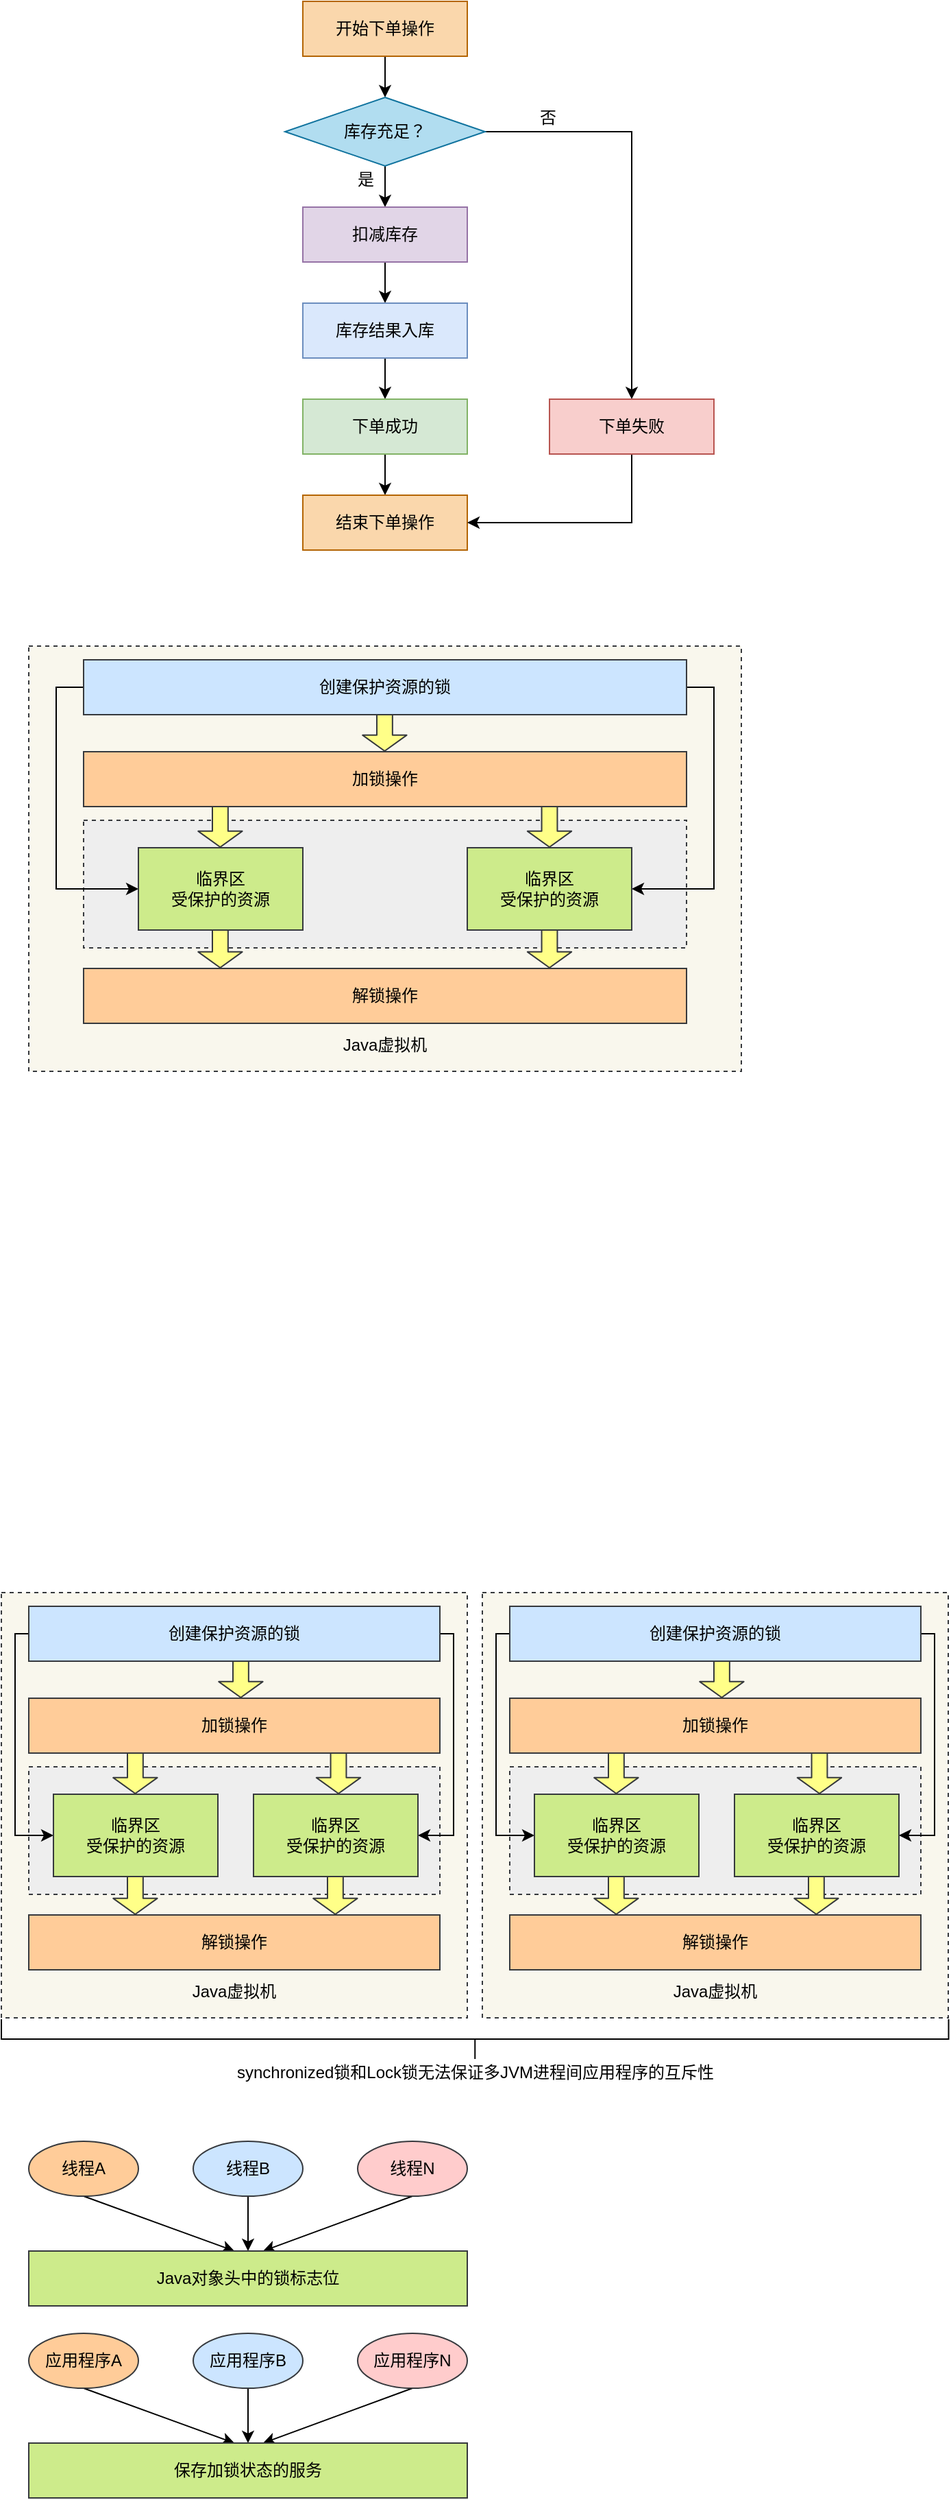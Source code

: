 <mxfile version="14.1.8" type="device"><diagram id="C5RBs43oDa-KdzZeNtuy" name="Page-1"><mxGraphModel dx="805" dy="462" grid="1" gridSize="10" guides="1" tooltips="1" connect="1" arrows="1" fold="1" page="1" pageScale="1" pageWidth="827" pageHeight="1169" math="0" shadow="0"><root><mxCell id="WIyWlLk6GJQsqaUBKTNV-0"/><mxCell id="WIyWlLk6GJQsqaUBKTNV-1" parent="WIyWlLk6GJQsqaUBKTNV-0"/><mxCell id="q18aD2F__ilSNMHQXpzZ-23" value="" style="rounded=0;whiteSpace=wrap;html=1;dashed=1;fillColor=#f9f7ed;strokeColor=#36393d;" vertex="1" parent="WIyWlLk6GJQsqaUBKTNV-1"><mxGeometry x="120" y="510" width="520" height="310" as="geometry"/></mxCell><mxCell id="q18aD2F__ilSNMHQXpzZ-21" value="" style="rounded=0;whiteSpace=wrap;html=1;fillColor=#eeeeee;strokeColor=#36393d;dashed=1;" vertex="1" parent="WIyWlLk6GJQsqaUBKTNV-1"><mxGeometry x="160" y="637" width="440" height="93" as="geometry"/></mxCell><mxCell id="q18aD2F__ilSNMHQXpzZ-7" style="edgeStyle=orthogonalEdgeStyle;rounded=0;orthogonalLoop=1;jettySize=auto;html=1;entryX=0.5;entryY=0;entryDx=0;entryDy=0;" edge="1" parent="WIyWlLk6GJQsqaUBKTNV-1" source="q18aD2F__ilSNMHQXpzZ-0" target="q18aD2F__ilSNMHQXpzZ-1"><mxGeometry relative="1" as="geometry"/></mxCell><mxCell id="q18aD2F__ilSNMHQXpzZ-0" value="开始下单操作" style="rounded=0;whiteSpace=wrap;html=1;fillColor=#fad7ac;strokeColor=#b46504;" vertex="1" parent="WIyWlLk6GJQsqaUBKTNV-1"><mxGeometry x="320" y="40" width="120" height="40" as="geometry"/></mxCell><mxCell id="q18aD2F__ilSNMHQXpzZ-9" style="edgeStyle=orthogonalEdgeStyle;rounded=0;orthogonalLoop=1;jettySize=auto;html=1;entryX=0.5;entryY=0;entryDx=0;entryDy=0;" edge="1" parent="WIyWlLk6GJQsqaUBKTNV-1" source="q18aD2F__ilSNMHQXpzZ-1" target="q18aD2F__ilSNMHQXpzZ-2"><mxGeometry relative="1" as="geometry"/></mxCell><mxCell id="q18aD2F__ilSNMHQXpzZ-13" style="edgeStyle=orthogonalEdgeStyle;rounded=0;orthogonalLoop=1;jettySize=auto;html=1;entryX=0.5;entryY=0;entryDx=0;entryDy=0;" edge="1" parent="WIyWlLk6GJQsqaUBKTNV-1" source="q18aD2F__ilSNMHQXpzZ-1" target="q18aD2F__ilSNMHQXpzZ-6"><mxGeometry relative="1" as="geometry"/></mxCell><mxCell id="q18aD2F__ilSNMHQXpzZ-1" value="库存充足？" style="rhombus;whiteSpace=wrap;html=1;fillColor=#b1ddf0;strokeColor=#10739e;" vertex="1" parent="WIyWlLk6GJQsqaUBKTNV-1"><mxGeometry x="307" y="110" width="146" height="50" as="geometry"/></mxCell><mxCell id="q18aD2F__ilSNMHQXpzZ-10" style="edgeStyle=orthogonalEdgeStyle;rounded=0;orthogonalLoop=1;jettySize=auto;html=1;entryX=0.5;entryY=0;entryDx=0;entryDy=0;" edge="1" parent="WIyWlLk6GJQsqaUBKTNV-1" source="q18aD2F__ilSNMHQXpzZ-2" target="q18aD2F__ilSNMHQXpzZ-3"><mxGeometry relative="1" as="geometry"/></mxCell><mxCell id="q18aD2F__ilSNMHQXpzZ-2" value="扣减库存" style="rounded=0;whiteSpace=wrap;html=1;fillColor=#e1d5e7;strokeColor=#9673a6;" vertex="1" parent="WIyWlLk6GJQsqaUBKTNV-1"><mxGeometry x="320" y="190" width="120" height="40" as="geometry"/></mxCell><mxCell id="q18aD2F__ilSNMHQXpzZ-11" style="edgeStyle=orthogonalEdgeStyle;rounded=0;orthogonalLoop=1;jettySize=auto;html=1;entryX=0.5;entryY=0;entryDx=0;entryDy=0;" edge="1" parent="WIyWlLk6GJQsqaUBKTNV-1" source="q18aD2F__ilSNMHQXpzZ-3" target="q18aD2F__ilSNMHQXpzZ-4"><mxGeometry relative="1" as="geometry"/></mxCell><mxCell id="q18aD2F__ilSNMHQXpzZ-3" value="库存结果入库" style="rounded=0;whiteSpace=wrap;html=1;fillColor=#dae8fc;strokeColor=#6c8ebf;" vertex="1" parent="WIyWlLk6GJQsqaUBKTNV-1"><mxGeometry x="320" y="260" width="120" height="40" as="geometry"/></mxCell><mxCell id="q18aD2F__ilSNMHQXpzZ-12" style="edgeStyle=orthogonalEdgeStyle;rounded=0;orthogonalLoop=1;jettySize=auto;html=1;entryX=0.5;entryY=0;entryDx=0;entryDy=0;" edge="1" parent="WIyWlLk6GJQsqaUBKTNV-1" source="q18aD2F__ilSNMHQXpzZ-4" target="q18aD2F__ilSNMHQXpzZ-5"><mxGeometry relative="1" as="geometry"/></mxCell><mxCell id="q18aD2F__ilSNMHQXpzZ-4" value="下单成功" style="rounded=0;whiteSpace=wrap;html=1;fillColor=#d5e8d4;strokeColor=#82b366;" vertex="1" parent="WIyWlLk6GJQsqaUBKTNV-1"><mxGeometry x="320" y="330" width="120" height="40" as="geometry"/></mxCell><mxCell id="q18aD2F__ilSNMHQXpzZ-5" value="结束下单操作" style="rounded=0;whiteSpace=wrap;html=1;fillColor=#fad7ac;strokeColor=#b46504;" vertex="1" parent="WIyWlLk6GJQsqaUBKTNV-1"><mxGeometry x="320" y="400" width="120" height="40" as="geometry"/></mxCell><mxCell id="q18aD2F__ilSNMHQXpzZ-14" style="edgeStyle=orthogonalEdgeStyle;rounded=0;orthogonalLoop=1;jettySize=auto;html=1;entryX=1;entryY=0.5;entryDx=0;entryDy=0;exitX=0.5;exitY=1;exitDx=0;exitDy=0;" edge="1" parent="WIyWlLk6GJQsqaUBKTNV-1" source="q18aD2F__ilSNMHQXpzZ-6" target="q18aD2F__ilSNMHQXpzZ-5"><mxGeometry relative="1" as="geometry"/></mxCell><mxCell id="q18aD2F__ilSNMHQXpzZ-6" value="下单失败" style="rounded=0;whiteSpace=wrap;html=1;fillColor=#f8cecc;strokeColor=#b85450;" vertex="1" parent="WIyWlLk6GJQsqaUBKTNV-1"><mxGeometry x="500" y="330" width="120" height="40" as="geometry"/></mxCell><mxCell id="q18aD2F__ilSNMHQXpzZ-15" value="是" style="text;html=1;strokeColor=none;fillColor=none;align=center;verticalAlign=middle;whiteSpace=wrap;rounded=0;" vertex="1" parent="WIyWlLk6GJQsqaUBKTNV-1"><mxGeometry x="346" y="160" width="40" height="20" as="geometry"/></mxCell><mxCell id="q18aD2F__ilSNMHQXpzZ-16" value="否" style="text;html=1;strokeColor=none;fillColor=none;align=center;verticalAlign=middle;whiteSpace=wrap;rounded=0;" vertex="1" parent="WIyWlLk6GJQsqaUBKTNV-1"><mxGeometry x="479" y="115" width="40" height="20" as="geometry"/></mxCell><mxCell id="q18aD2F__ilSNMHQXpzZ-24" style="edgeStyle=orthogonalEdgeStyle;rounded=0;orthogonalLoop=1;jettySize=auto;html=1;entryX=1;entryY=0.5;entryDx=0;entryDy=0;" edge="1" parent="WIyWlLk6GJQsqaUBKTNV-1" source="q18aD2F__ilSNMHQXpzZ-17" target="q18aD2F__ilSNMHQXpzZ-20"><mxGeometry relative="1" as="geometry"><Array as="points"><mxPoint x="620" y="540"/><mxPoint x="620" y="687"/></Array></mxGeometry></mxCell><mxCell id="q18aD2F__ilSNMHQXpzZ-25" style="edgeStyle=orthogonalEdgeStyle;rounded=0;orthogonalLoop=1;jettySize=auto;html=1;entryX=0;entryY=0.5;entryDx=0;entryDy=0;" edge="1" parent="WIyWlLk6GJQsqaUBKTNV-1" source="q18aD2F__ilSNMHQXpzZ-17" target="q18aD2F__ilSNMHQXpzZ-19"><mxGeometry relative="1" as="geometry"><Array as="points"><mxPoint x="140" y="540"/><mxPoint x="140" y="687"/></Array></mxGeometry></mxCell><mxCell id="q18aD2F__ilSNMHQXpzZ-22" value="解锁操作" style="rounded=0;whiteSpace=wrap;html=1;fillColor=#ffcc99;strokeColor=#36393d;" vertex="1" parent="WIyWlLk6GJQsqaUBKTNV-1"><mxGeometry x="160" y="745" width="440" height="40" as="geometry"/></mxCell><mxCell id="q18aD2F__ilSNMHQXpzZ-26" value="" style="shape=flexArrow;endArrow=classic;html=1;endWidth=19.755;endSize=3.526;width=11.429;fillColor=#ffff88;strokeColor=#36393d;" edge="1" parent="WIyWlLk6GJQsqaUBKTNV-1"><mxGeometry width="50" height="50" relative="1" as="geometry"><mxPoint x="500" y="695" as="sourcePoint"/><mxPoint x="500" y="745" as="targetPoint"/></mxGeometry></mxCell><mxCell id="q18aD2F__ilSNMHQXpzZ-30" value="" style="shape=flexArrow;endArrow=classic;html=1;endWidth=19.755;endSize=3.526;width=11.429;fillColor=#ffff88;strokeColor=#36393d;" edge="1" parent="WIyWlLk6GJQsqaUBKTNV-1"><mxGeometry width="50" height="50" relative="1" as="geometry"><mxPoint x="379.71" y="537" as="sourcePoint"/><mxPoint x="379.71" y="587" as="targetPoint"/></mxGeometry></mxCell><mxCell id="q18aD2F__ilSNMHQXpzZ-17" value="创建保护资源的锁" style="rounded=0;whiteSpace=wrap;html=1;fillColor=#cce5ff;strokeColor=#36393d;" vertex="1" parent="WIyWlLk6GJQsqaUBKTNV-1"><mxGeometry x="160" y="520" width="440" height="40" as="geometry"/></mxCell><mxCell id="q18aD2F__ilSNMHQXpzZ-31" value="" style="shape=flexArrow;endArrow=classic;html=1;endWidth=19.755;endSize=3.526;width=11.429;fillColor=#ffff88;strokeColor=#36393d;" edge="1" parent="WIyWlLk6GJQsqaUBKTNV-1"><mxGeometry width="50" height="50" relative="1" as="geometry"><mxPoint x="259.71" y="607" as="sourcePoint"/><mxPoint x="259.71" y="657" as="targetPoint"/></mxGeometry></mxCell><mxCell id="q18aD2F__ilSNMHQXpzZ-32" value="" style="shape=flexArrow;endArrow=classic;html=1;endWidth=19.755;endSize=3.526;width=11.429;fillColor=#ffff88;strokeColor=#36393d;" edge="1" parent="WIyWlLk6GJQsqaUBKTNV-1"><mxGeometry width="50" height="50" relative="1" as="geometry"><mxPoint x="500" y="607" as="sourcePoint"/><mxPoint x="500" y="657" as="targetPoint"/></mxGeometry></mxCell><mxCell id="q18aD2F__ilSNMHQXpzZ-18" value="加锁操作" style="rounded=0;whiteSpace=wrap;html=1;fillColor=#ffcc99;strokeColor=#36393d;" vertex="1" parent="WIyWlLk6GJQsqaUBKTNV-1"><mxGeometry x="160" y="587" width="440" height="40" as="geometry"/></mxCell><mxCell id="q18aD2F__ilSNMHQXpzZ-33" value="" style="shape=flexArrow;endArrow=classic;html=1;endWidth=19.755;endSize=3.526;width=11.429;fillColor=#ffff88;strokeColor=#36393d;" edge="1" parent="WIyWlLk6GJQsqaUBKTNV-1"><mxGeometry width="50" height="50" relative="1" as="geometry"><mxPoint x="259.71" y="695" as="sourcePoint"/><mxPoint x="259.71" y="745" as="targetPoint"/></mxGeometry></mxCell><mxCell id="q18aD2F__ilSNMHQXpzZ-19" value="临界区&lt;br&gt;受保护的资源" style="rounded=0;whiteSpace=wrap;html=1;fillColor=#cdeb8b;strokeColor=#36393d;" vertex="1" parent="WIyWlLk6GJQsqaUBKTNV-1"><mxGeometry x="200" y="657" width="120" height="60" as="geometry"/></mxCell><mxCell id="q18aD2F__ilSNMHQXpzZ-20" value="临界区&lt;br&gt;受保护的资源" style="rounded=0;whiteSpace=wrap;html=1;fillColor=#cdeb8b;strokeColor=#36393d;" vertex="1" parent="WIyWlLk6GJQsqaUBKTNV-1"><mxGeometry x="440" y="657" width="120" height="60" as="geometry"/></mxCell><mxCell id="q18aD2F__ilSNMHQXpzZ-35" value="Java虚拟机" style="text;html=1;strokeColor=none;fillColor=none;align=center;verticalAlign=middle;whiteSpace=wrap;rounded=0;dashed=1;" vertex="1" parent="WIyWlLk6GJQsqaUBKTNV-1"><mxGeometry x="340" y="791" width="80" height="20" as="geometry"/></mxCell><mxCell id="q18aD2F__ilSNMHQXpzZ-36" value="" style="rounded=0;whiteSpace=wrap;html=1;dashed=1;fillColor=#f9f7ed;strokeColor=#36393d;" vertex="1" parent="WIyWlLk6GJQsqaUBKTNV-1"><mxGeometry x="100" y="1200" width="340" height="310" as="geometry"/></mxCell><mxCell id="q18aD2F__ilSNMHQXpzZ-37" value="" style="rounded=0;whiteSpace=wrap;html=1;fillColor=#eeeeee;strokeColor=#36393d;dashed=1;" vertex="1" parent="WIyWlLk6GJQsqaUBKTNV-1"><mxGeometry x="120" y="1327" width="300" height="93" as="geometry"/></mxCell><mxCell id="q18aD2F__ilSNMHQXpzZ-38" style="edgeStyle=orthogonalEdgeStyle;rounded=0;orthogonalLoop=1;jettySize=auto;html=1;entryX=1;entryY=0.5;entryDx=0;entryDy=0;" edge="1" parent="WIyWlLk6GJQsqaUBKTNV-1" source="q18aD2F__ilSNMHQXpzZ-43" target="q18aD2F__ilSNMHQXpzZ-49"><mxGeometry relative="1" as="geometry"><Array as="points"><mxPoint x="430" y="1230"/><mxPoint x="430" y="1377"/></Array></mxGeometry></mxCell><mxCell id="q18aD2F__ilSNMHQXpzZ-39" style="edgeStyle=orthogonalEdgeStyle;rounded=0;orthogonalLoop=1;jettySize=auto;html=1;entryX=0;entryY=0.5;entryDx=0;entryDy=0;" edge="1" parent="WIyWlLk6GJQsqaUBKTNV-1" source="q18aD2F__ilSNMHQXpzZ-43" target="q18aD2F__ilSNMHQXpzZ-48"><mxGeometry relative="1" as="geometry"><Array as="points"><mxPoint x="110" y="1230"/><mxPoint x="110" y="1377"/></Array></mxGeometry></mxCell><mxCell id="q18aD2F__ilSNMHQXpzZ-40" value="解锁操作" style="rounded=0;whiteSpace=wrap;html=1;fillColor=#ffcc99;strokeColor=#36393d;" vertex="1" parent="WIyWlLk6GJQsqaUBKTNV-1"><mxGeometry x="120" y="1435" width="300" height="40" as="geometry"/></mxCell><mxCell id="q18aD2F__ilSNMHQXpzZ-41" value="" style="shape=flexArrow;endArrow=classic;html=1;endWidth=19.755;endSize=3.526;width=11.429;fillColor=#ffff88;strokeColor=#36393d;" edge="1" parent="WIyWlLk6GJQsqaUBKTNV-1"><mxGeometry width="50" height="50" relative="1" as="geometry"><mxPoint x="343.71" y="1385" as="sourcePoint"/><mxPoint x="343.71" y="1435" as="targetPoint"/></mxGeometry></mxCell><mxCell id="q18aD2F__ilSNMHQXpzZ-42" value="" style="shape=flexArrow;endArrow=classic;html=1;endWidth=19.755;endSize=3.526;width=11.429;fillColor=#ffff88;strokeColor=#36393d;" edge="1" parent="WIyWlLk6GJQsqaUBKTNV-1"><mxGeometry width="50" height="50" relative="1" as="geometry"><mxPoint x="274.71" y="1227" as="sourcePoint"/><mxPoint x="274.71" y="1277" as="targetPoint"/></mxGeometry></mxCell><mxCell id="q18aD2F__ilSNMHQXpzZ-43" value="创建保护资源的锁" style="rounded=0;whiteSpace=wrap;html=1;fillColor=#cce5ff;strokeColor=#36393d;" vertex="1" parent="WIyWlLk6GJQsqaUBKTNV-1"><mxGeometry x="120" y="1210" width="300" height="40" as="geometry"/></mxCell><mxCell id="q18aD2F__ilSNMHQXpzZ-44" value="" style="shape=flexArrow;endArrow=classic;html=1;endWidth=19.755;endSize=3.526;width=11.429;fillColor=#ffff88;strokeColor=#36393d;" edge="1" parent="WIyWlLk6GJQsqaUBKTNV-1"><mxGeometry width="50" height="50" relative="1" as="geometry"><mxPoint x="197.71" y="1297" as="sourcePoint"/><mxPoint x="197.71" y="1347" as="targetPoint"/></mxGeometry></mxCell><mxCell id="q18aD2F__ilSNMHQXpzZ-45" value="" style="shape=flexArrow;endArrow=classic;html=1;endWidth=19.755;endSize=3.526;width=11.429;fillColor=#ffff88;strokeColor=#36393d;" edge="1" parent="WIyWlLk6GJQsqaUBKTNV-1"><mxGeometry width="50" height="50" relative="1" as="geometry"><mxPoint x="346" y="1297" as="sourcePoint"/><mxPoint x="346" y="1347" as="targetPoint"/></mxGeometry></mxCell><mxCell id="q18aD2F__ilSNMHQXpzZ-46" value="加锁操作" style="rounded=0;whiteSpace=wrap;html=1;fillColor=#ffcc99;strokeColor=#36393d;" vertex="1" parent="WIyWlLk6GJQsqaUBKTNV-1"><mxGeometry x="120" y="1277" width="300" height="40" as="geometry"/></mxCell><mxCell id="q18aD2F__ilSNMHQXpzZ-47" value="" style="shape=flexArrow;endArrow=classic;html=1;endWidth=19.755;endSize=3.526;width=11.429;fillColor=#ffff88;strokeColor=#36393d;" edge="1" parent="WIyWlLk6GJQsqaUBKTNV-1"><mxGeometry width="50" height="50" relative="1" as="geometry"><mxPoint x="197.71" y="1385" as="sourcePoint"/><mxPoint x="197.71" y="1435" as="targetPoint"/></mxGeometry></mxCell><mxCell id="q18aD2F__ilSNMHQXpzZ-48" value="临界区&lt;br&gt;受保护的资源" style="rounded=0;whiteSpace=wrap;html=1;fillColor=#cdeb8b;strokeColor=#36393d;" vertex="1" parent="WIyWlLk6GJQsqaUBKTNV-1"><mxGeometry x="138" y="1347" width="120" height="60" as="geometry"/></mxCell><mxCell id="q18aD2F__ilSNMHQXpzZ-49" value="临界区&lt;br&gt;受保护的资源" style="rounded=0;whiteSpace=wrap;html=1;fillColor=#cdeb8b;strokeColor=#36393d;" vertex="1" parent="WIyWlLk6GJQsqaUBKTNV-1"><mxGeometry x="284" y="1347" width="120" height="60" as="geometry"/></mxCell><mxCell id="q18aD2F__ilSNMHQXpzZ-50" value="Java虚拟机" style="text;html=1;strokeColor=none;fillColor=none;align=center;verticalAlign=middle;whiteSpace=wrap;rounded=0;dashed=1;" vertex="1" parent="WIyWlLk6GJQsqaUBKTNV-1"><mxGeometry x="230" y="1481" width="80" height="20" as="geometry"/></mxCell><mxCell id="q18aD2F__ilSNMHQXpzZ-51" value="" style="rounded=0;whiteSpace=wrap;html=1;dashed=1;fillColor=#f9f7ed;strokeColor=#36393d;" vertex="1" parent="WIyWlLk6GJQsqaUBKTNV-1"><mxGeometry x="451" y="1200" width="340" height="310" as="geometry"/></mxCell><mxCell id="q18aD2F__ilSNMHQXpzZ-52" value="" style="rounded=0;whiteSpace=wrap;html=1;fillColor=#eeeeee;strokeColor=#36393d;dashed=1;" vertex="1" parent="WIyWlLk6GJQsqaUBKTNV-1"><mxGeometry x="471" y="1327" width="300" height="93" as="geometry"/></mxCell><mxCell id="q18aD2F__ilSNMHQXpzZ-53" style="edgeStyle=orthogonalEdgeStyle;rounded=0;orthogonalLoop=1;jettySize=auto;html=1;entryX=1;entryY=0.5;entryDx=0;entryDy=0;" edge="1" parent="WIyWlLk6GJQsqaUBKTNV-1" source="q18aD2F__ilSNMHQXpzZ-58" target="q18aD2F__ilSNMHQXpzZ-64"><mxGeometry relative="1" as="geometry"><Array as="points"><mxPoint x="781" y="1230"/><mxPoint x="781" y="1377"/></Array></mxGeometry></mxCell><mxCell id="q18aD2F__ilSNMHQXpzZ-54" style="edgeStyle=orthogonalEdgeStyle;rounded=0;orthogonalLoop=1;jettySize=auto;html=1;entryX=0;entryY=0.5;entryDx=0;entryDy=0;" edge="1" parent="WIyWlLk6GJQsqaUBKTNV-1" source="q18aD2F__ilSNMHQXpzZ-58" target="q18aD2F__ilSNMHQXpzZ-63"><mxGeometry relative="1" as="geometry"><Array as="points"><mxPoint x="461" y="1230"/><mxPoint x="461" y="1377"/></Array></mxGeometry></mxCell><mxCell id="q18aD2F__ilSNMHQXpzZ-55" value="解锁操作" style="rounded=0;whiteSpace=wrap;html=1;fillColor=#ffcc99;strokeColor=#36393d;" vertex="1" parent="WIyWlLk6GJQsqaUBKTNV-1"><mxGeometry x="471" y="1435" width="300" height="40" as="geometry"/></mxCell><mxCell id="q18aD2F__ilSNMHQXpzZ-56" value="" style="shape=flexArrow;endArrow=classic;html=1;endWidth=19.755;endSize=3.526;width=11.429;fillColor=#ffff88;strokeColor=#36393d;" edge="1" parent="WIyWlLk6GJQsqaUBKTNV-1"><mxGeometry width="50" height="50" relative="1" as="geometry"><mxPoint x="694.71" y="1385" as="sourcePoint"/><mxPoint x="694.71" y="1435" as="targetPoint"/></mxGeometry></mxCell><mxCell id="q18aD2F__ilSNMHQXpzZ-57" value="" style="shape=flexArrow;endArrow=classic;html=1;endWidth=19.755;endSize=3.526;width=11.429;fillColor=#ffff88;strokeColor=#36393d;" edge="1" parent="WIyWlLk6GJQsqaUBKTNV-1"><mxGeometry width="50" height="50" relative="1" as="geometry"><mxPoint x="625.71" y="1227" as="sourcePoint"/><mxPoint x="625.71" y="1277" as="targetPoint"/></mxGeometry></mxCell><mxCell id="q18aD2F__ilSNMHQXpzZ-58" value="创建保护资源的锁" style="rounded=0;whiteSpace=wrap;html=1;fillColor=#cce5ff;strokeColor=#36393d;" vertex="1" parent="WIyWlLk6GJQsqaUBKTNV-1"><mxGeometry x="471" y="1210" width="300" height="40" as="geometry"/></mxCell><mxCell id="q18aD2F__ilSNMHQXpzZ-59" value="" style="shape=flexArrow;endArrow=classic;html=1;endWidth=19.755;endSize=3.526;width=11.429;fillColor=#ffff88;strokeColor=#36393d;" edge="1" parent="WIyWlLk6GJQsqaUBKTNV-1"><mxGeometry width="50" height="50" relative="1" as="geometry"><mxPoint x="548.71" y="1297" as="sourcePoint"/><mxPoint x="548.71" y="1347" as="targetPoint"/></mxGeometry></mxCell><mxCell id="q18aD2F__ilSNMHQXpzZ-60" value="" style="shape=flexArrow;endArrow=classic;html=1;endWidth=19.755;endSize=3.526;width=11.429;fillColor=#ffff88;strokeColor=#36393d;" edge="1" parent="WIyWlLk6GJQsqaUBKTNV-1"><mxGeometry width="50" height="50" relative="1" as="geometry"><mxPoint x="697" y="1297" as="sourcePoint"/><mxPoint x="697" y="1347" as="targetPoint"/></mxGeometry></mxCell><mxCell id="q18aD2F__ilSNMHQXpzZ-61" value="加锁操作" style="rounded=0;whiteSpace=wrap;html=1;fillColor=#ffcc99;strokeColor=#36393d;" vertex="1" parent="WIyWlLk6GJQsqaUBKTNV-1"><mxGeometry x="471" y="1277" width="300" height="40" as="geometry"/></mxCell><mxCell id="q18aD2F__ilSNMHQXpzZ-62" value="" style="shape=flexArrow;endArrow=classic;html=1;endWidth=19.755;endSize=3.526;width=11.429;fillColor=#ffff88;strokeColor=#36393d;" edge="1" parent="WIyWlLk6GJQsqaUBKTNV-1"><mxGeometry width="50" height="50" relative="1" as="geometry"><mxPoint x="548.71" y="1385" as="sourcePoint"/><mxPoint x="548.71" y="1435" as="targetPoint"/></mxGeometry></mxCell><mxCell id="q18aD2F__ilSNMHQXpzZ-63" value="临界区&lt;br&gt;受保护的资源" style="rounded=0;whiteSpace=wrap;html=1;fillColor=#cdeb8b;strokeColor=#36393d;" vertex="1" parent="WIyWlLk6GJQsqaUBKTNV-1"><mxGeometry x="489" y="1347" width="120" height="60" as="geometry"/></mxCell><mxCell id="q18aD2F__ilSNMHQXpzZ-64" value="临界区&lt;br&gt;受保护的资源" style="rounded=0;whiteSpace=wrap;html=1;fillColor=#cdeb8b;strokeColor=#36393d;" vertex="1" parent="WIyWlLk6GJQsqaUBKTNV-1"><mxGeometry x="635" y="1347" width="120" height="60" as="geometry"/></mxCell><mxCell id="q18aD2F__ilSNMHQXpzZ-65" value="Java虚拟机" style="text;html=1;strokeColor=none;fillColor=none;align=center;verticalAlign=middle;whiteSpace=wrap;rounded=0;dashed=1;" vertex="1" parent="WIyWlLk6GJQsqaUBKTNV-1"><mxGeometry x="581" y="1481" width="80" height="20" as="geometry"/></mxCell><mxCell id="q18aD2F__ilSNMHQXpzZ-66" value="" style="strokeWidth=1;html=1;shape=mxgraph.flowchart.annotation_2;align=left;labelPosition=right;pointerEvents=1;rotation=-90;" vertex="1" parent="WIyWlLk6GJQsqaUBKTNV-1"><mxGeometry x="431.13" y="1179.88" width="29" height="691.25" as="geometry"/></mxCell><mxCell id="q18aD2F__ilSNMHQXpzZ-68" value="synchronized锁和Lock锁无法保证多JVM进程间应用程序的互斥性" style="text;html=1;strokeColor=none;fillColor=none;align=center;verticalAlign=middle;whiteSpace=wrap;rounded=0;" vertex="1" parent="WIyWlLk6GJQsqaUBKTNV-1"><mxGeometry x="265.63" y="1540" width="360" height="20" as="geometry"/></mxCell><mxCell id="q18aD2F__ilSNMHQXpzZ-73" style="rounded=0;orthogonalLoop=1;jettySize=auto;html=1;entryX=0.469;entryY=0;entryDx=0;entryDy=0;entryPerimeter=0;exitX=0.5;exitY=1;exitDx=0;exitDy=0;" edge="1" parent="WIyWlLk6GJQsqaUBKTNV-1" source="q18aD2F__ilSNMHQXpzZ-69" target="q18aD2F__ilSNMHQXpzZ-72"><mxGeometry relative="1" as="geometry"/></mxCell><mxCell id="q18aD2F__ilSNMHQXpzZ-69" value="线程A" style="ellipse;whiteSpace=wrap;html=1;strokeWidth=1;fillColor=#ffcc99;strokeColor=#36393d;" vertex="1" parent="WIyWlLk6GJQsqaUBKTNV-1"><mxGeometry x="120" y="1600" width="80" height="40" as="geometry"/></mxCell><mxCell id="q18aD2F__ilSNMHQXpzZ-74" style="edgeStyle=none;rounded=0;orthogonalLoop=1;jettySize=auto;html=1;entryX=0.5;entryY=0;entryDx=0;entryDy=0;" edge="1" parent="WIyWlLk6GJQsqaUBKTNV-1" source="q18aD2F__ilSNMHQXpzZ-70" target="q18aD2F__ilSNMHQXpzZ-72"><mxGeometry relative="1" as="geometry"/></mxCell><mxCell id="q18aD2F__ilSNMHQXpzZ-70" value="线程B" style="ellipse;whiteSpace=wrap;html=1;strokeWidth=1;fillColor=#cce5ff;strokeColor=#36393d;" vertex="1" parent="WIyWlLk6GJQsqaUBKTNV-1"><mxGeometry x="240" y="1600" width="80" height="40" as="geometry"/></mxCell><mxCell id="q18aD2F__ilSNMHQXpzZ-75" style="edgeStyle=none;rounded=0;orthogonalLoop=1;jettySize=auto;html=1;exitX=0.5;exitY=1;exitDx=0;exitDy=0;" edge="1" parent="WIyWlLk6GJQsqaUBKTNV-1" source="q18aD2F__ilSNMHQXpzZ-71"><mxGeometry relative="1" as="geometry"><mxPoint x="371.257" y="1634.873" as="sourcePoint"/><mxPoint x="291" y="1680" as="targetPoint"/></mxGeometry></mxCell><mxCell id="q18aD2F__ilSNMHQXpzZ-71" value="线程N" style="ellipse;whiteSpace=wrap;html=1;strokeWidth=1;fillColor=#ffcccc;strokeColor=#36393d;" vertex="1" parent="WIyWlLk6GJQsqaUBKTNV-1"><mxGeometry x="360" y="1600" width="80" height="40" as="geometry"/></mxCell><mxCell id="q18aD2F__ilSNMHQXpzZ-72" value="Java对象头中的锁标志位" style="rounded=0;whiteSpace=wrap;html=1;strokeWidth=1;fillColor=#cdeb8b;strokeColor=#36393d;" vertex="1" parent="WIyWlLk6GJQsqaUBKTNV-1"><mxGeometry x="120" y="1680" width="320" height="40" as="geometry"/></mxCell><mxCell id="q18aD2F__ilSNMHQXpzZ-76" style="rounded=0;orthogonalLoop=1;jettySize=auto;html=1;entryX=0.469;entryY=0;entryDx=0;entryDy=0;entryPerimeter=0;exitX=0.5;exitY=1;exitDx=0;exitDy=0;" edge="1" parent="WIyWlLk6GJQsqaUBKTNV-1" source="q18aD2F__ilSNMHQXpzZ-77" target="q18aD2F__ilSNMHQXpzZ-82"><mxGeometry relative="1" as="geometry"/></mxCell><mxCell id="q18aD2F__ilSNMHQXpzZ-77" value="应用程序A" style="ellipse;whiteSpace=wrap;html=1;strokeWidth=1;fillColor=#ffcc99;strokeColor=#36393d;" vertex="1" parent="WIyWlLk6GJQsqaUBKTNV-1"><mxGeometry x="120" y="1740" width="80" height="40" as="geometry"/></mxCell><mxCell id="q18aD2F__ilSNMHQXpzZ-78" style="edgeStyle=none;rounded=0;orthogonalLoop=1;jettySize=auto;html=1;entryX=0.5;entryY=0;entryDx=0;entryDy=0;" edge="1" parent="WIyWlLk6GJQsqaUBKTNV-1" source="q18aD2F__ilSNMHQXpzZ-79" target="q18aD2F__ilSNMHQXpzZ-82"><mxGeometry relative="1" as="geometry"/></mxCell><mxCell id="q18aD2F__ilSNMHQXpzZ-79" value="应用程序B" style="ellipse;whiteSpace=wrap;html=1;strokeWidth=1;fillColor=#cce5ff;strokeColor=#36393d;" vertex="1" parent="WIyWlLk6GJQsqaUBKTNV-1"><mxGeometry x="240" y="1740" width="80" height="40" as="geometry"/></mxCell><mxCell id="q18aD2F__ilSNMHQXpzZ-80" style="edgeStyle=none;rounded=0;orthogonalLoop=1;jettySize=auto;html=1;exitX=0.5;exitY=1;exitDx=0;exitDy=0;" edge="1" parent="WIyWlLk6GJQsqaUBKTNV-1" source="q18aD2F__ilSNMHQXpzZ-81"><mxGeometry relative="1" as="geometry"><mxPoint x="371.257" y="1774.873" as="sourcePoint"/><mxPoint x="291" y="1820" as="targetPoint"/></mxGeometry></mxCell><mxCell id="q18aD2F__ilSNMHQXpzZ-81" value="应用程序N" style="ellipse;whiteSpace=wrap;html=1;strokeWidth=1;fillColor=#ffcccc;strokeColor=#36393d;" vertex="1" parent="WIyWlLk6GJQsqaUBKTNV-1"><mxGeometry x="360" y="1740" width="80" height="40" as="geometry"/></mxCell><mxCell id="q18aD2F__ilSNMHQXpzZ-82" value="保存加锁状态的服务" style="rounded=0;whiteSpace=wrap;html=1;strokeWidth=1;fillColor=#cdeb8b;strokeColor=#36393d;" vertex="1" parent="WIyWlLk6GJQsqaUBKTNV-1"><mxGeometry x="120" y="1820" width="320" height="40" as="geometry"/></mxCell></root></mxGraphModel></diagram></mxfile>